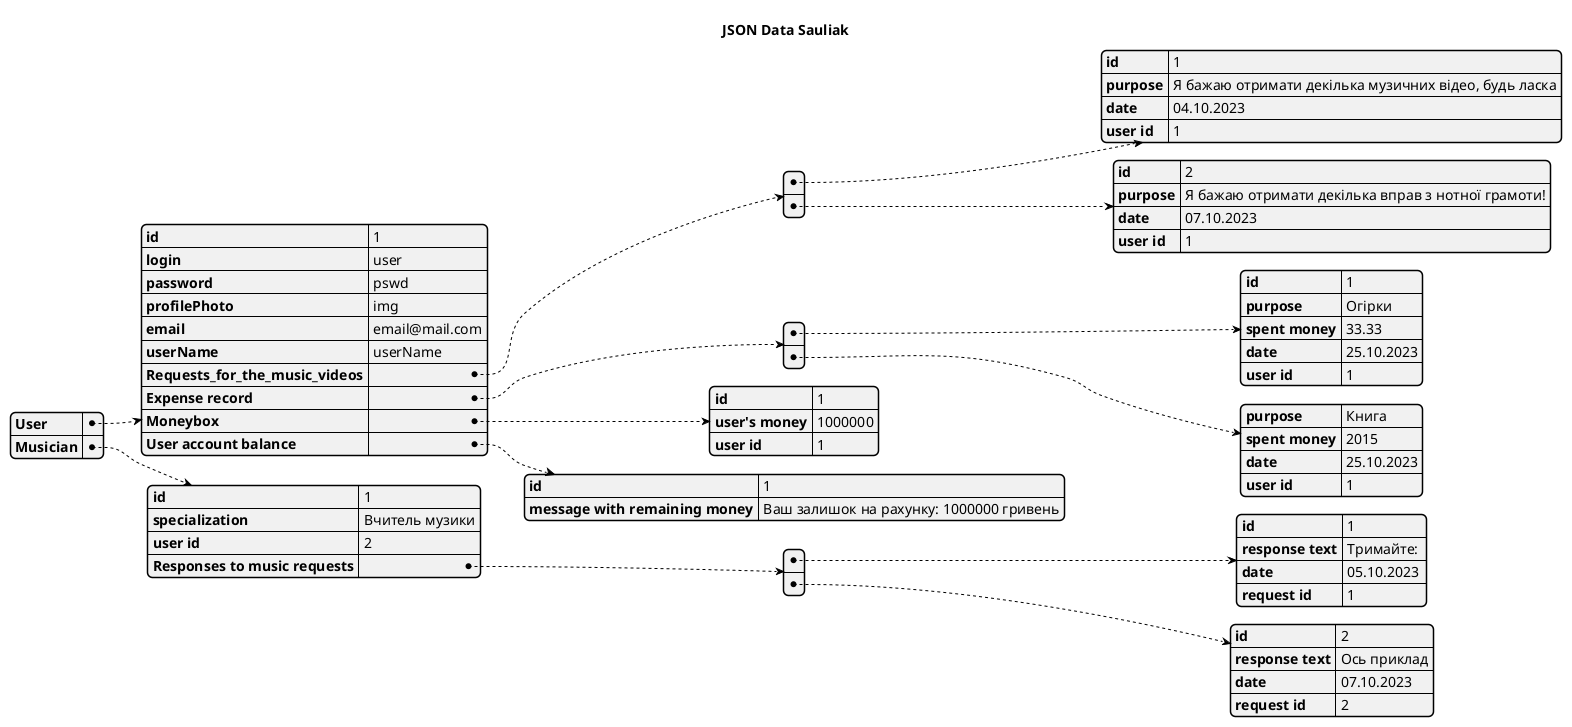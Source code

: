 @startjson

title JSON Data Sauliak
{
  "User": {
    "id": "1",
    "login": "user",
    "password": "pswd",
    "profilePhoto": "img",
    "email": "email@mail.com",
    "userName": "userName",
    "Requests_for_the_music_videos": [
      {
        "id": "1",
        "purpose": "Я бажаю отримати декілька музичних відео, будь ласка",
        "date": "04.10.2023", 
        "user id": "1"
      },
      {
        "id": "2",
        "purpose": "Я бажаю отримати декілька вправ з нотної грамоти!",
        "date": "07.10.2023",
        "user id": "1"
      }
    ],
    "Expense record": [
      {
        "id": "1",
        "purpose": "Огірки",
        "spent money": "33.33",
        "date": "25.10.2023",
        "user id": "1"
      },
      {
      "purpose": "Книга",
      "spent money": "2015",
      "date": "25.10.2023",
      "user id": "1"
    }
    ],
    "Moneybox": {
      "id": "1",
      "user's money": "1000000",
      "user id": "1"
    },
    "User account balance": {
      "id":"1",
      "message with remaining money": "Ваш залишок на рахунку: 1000000 гривень"
    }
  },
  "Musician": {
      "id":"1",
      "specialization": "Вчитель музики",
      "user id": "2",
      "Responses to music requests": [
      {
      "id":"1",
      "response text": "Тримайте: ",
      "date": "05.10.2023",
      "request id": 1
      },
      {
      "id":"2",
      "response text": "Ось приклад" ,
      "date": "07.10.2023",
      "request id": 2
      }
    ]
  }
}


@endjson
